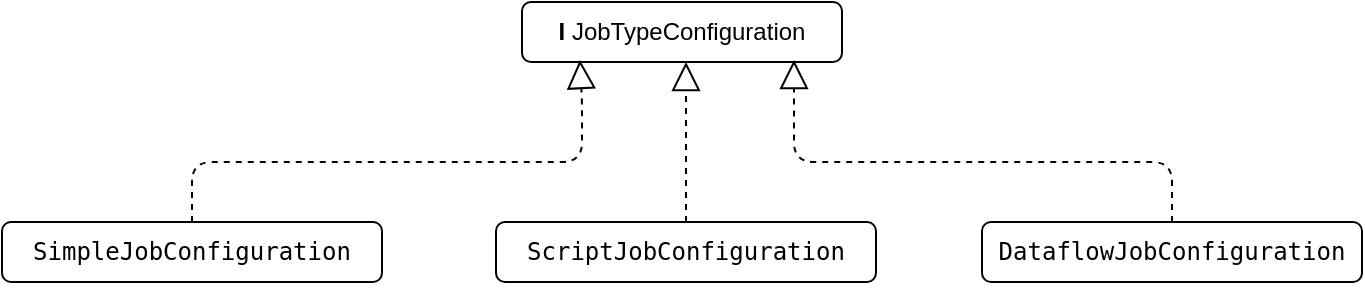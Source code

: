 <mxfile version="10.7.4" type="github"><diagram id="lHFSmRp945gBKf5A5no7" name="Page-1"><mxGraphModel dx="998" dy="425" grid="1" gridSize="10" guides="1" tooltips="1" connect="1" arrows="1" fold="1" page="1" pageScale="1" pageWidth="2339" pageHeight="3300" math="0" shadow="0"><root><mxCell id="0"/><mxCell id="1" parent="0"/><mxCell id="X-pTD_uELBGl6JtoD34H-1" value="&lt;b&gt;I&lt;/b&gt; JobTypeConfiguration" style="rounded=1;whiteSpace=wrap;html=1;" parent="1" vertex="1"><mxGeometry x="420" y="90" width="160" height="30" as="geometry"/></mxCell><mxCell id="X-pTD_uELBGl6JtoD34H-2" value="&lt;pre&gt;SimpleJobConfiguration&lt;/pre&gt;" style="rounded=1;whiteSpace=wrap;html=1;" parent="1" vertex="1"><mxGeometry x="160" y="200" width="190" height="30" as="geometry"/></mxCell><mxCell id="tUIg3RctvsV83YhH5cIl-3" value="&lt;pre&gt;&lt;pre&gt;ScriptJobConfiguration&lt;/pre&gt;&lt;/pre&gt;" style="rounded=1;whiteSpace=wrap;html=1;" vertex="1" parent="1"><mxGeometry x="407" y="200" width="190" height="30" as="geometry"/></mxCell><mxCell id="tUIg3RctvsV83YhH5cIl-6" value="&lt;pre&gt;&lt;pre&gt;DataflowJobConfiguration&lt;/pre&gt;&lt;/pre&gt;" style="rounded=1;whiteSpace=wrap;html=1;" vertex="1" parent="1"><mxGeometry x="650" y="200" width="190" height="30" as="geometry"/></mxCell><mxCell id="X-pTD_uELBGl6JtoD34H-5" value="" style="endArrow=block;dashed=1;endFill=0;endSize=12;html=1;entryX=0.181;entryY=0.967;entryDx=0;entryDy=0;exitX=0.5;exitY=0;exitDx=0;exitDy=0;entryPerimeter=0;" parent="1" edge="1" target="X-pTD_uELBGl6JtoD34H-1" source="X-pTD_uELBGl6JtoD34H-2"><mxGeometry width="160" relative="1" as="geometry"><mxPoint x="270" y="180" as="sourcePoint"/><mxPoint x="440" y="180" as="targetPoint"/><Array as="points"><mxPoint x="255" y="170"/><mxPoint x="450" y="170"/><mxPoint x="450" y="140"/></Array></mxGeometry></mxCell><mxCell id="tUIg3RctvsV83YhH5cIl-5" value="" style="endArrow=block;dashed=1;endFill=0;endSize=12;html=1;exitX=0.5;exitY=0;exitDx=0;exitDy=0;" edge="1" parent="1" source="tUIg3RctvsV83YhH5cIl-3"><mxGeometry width="160" relative="1" as="geometry"><mxPoint x="252" y="290" as="sourcePoint"/><mxPoint x="502" y="120" as="targetPoint"/></mxGeometry></mxCell><mxCell id="tUIg3RctvsV83YhH5cIl-8" value="" style="endArrow=block;dashed=1;endFill=0;endSize=12;html=1;entryX=0.85;entryY=0.967;entryDx=0;entryDy=0;entryPerimeter=0;exitX=0.5;exitY=0;exitDx=0;exitDy=0;" edge="1" parent="1" source="tUIg3RctvsV83YhH5cIl-6" target="X-pTD_uELBGl6JtoD34H-1"><mxGeometry width="160" relative="1" as="geometry"><mxPoint x="160" y="250" as="sourcePoint"/><mxPoint x="320" y="250" as="targetPoint"/><Array as="points"><mxPoint x="745" y="170"/><mxPoint x="556" y="170"/></Array></mxGeometry></mxCell></root></mxGraphModel></diagram></mxfile>